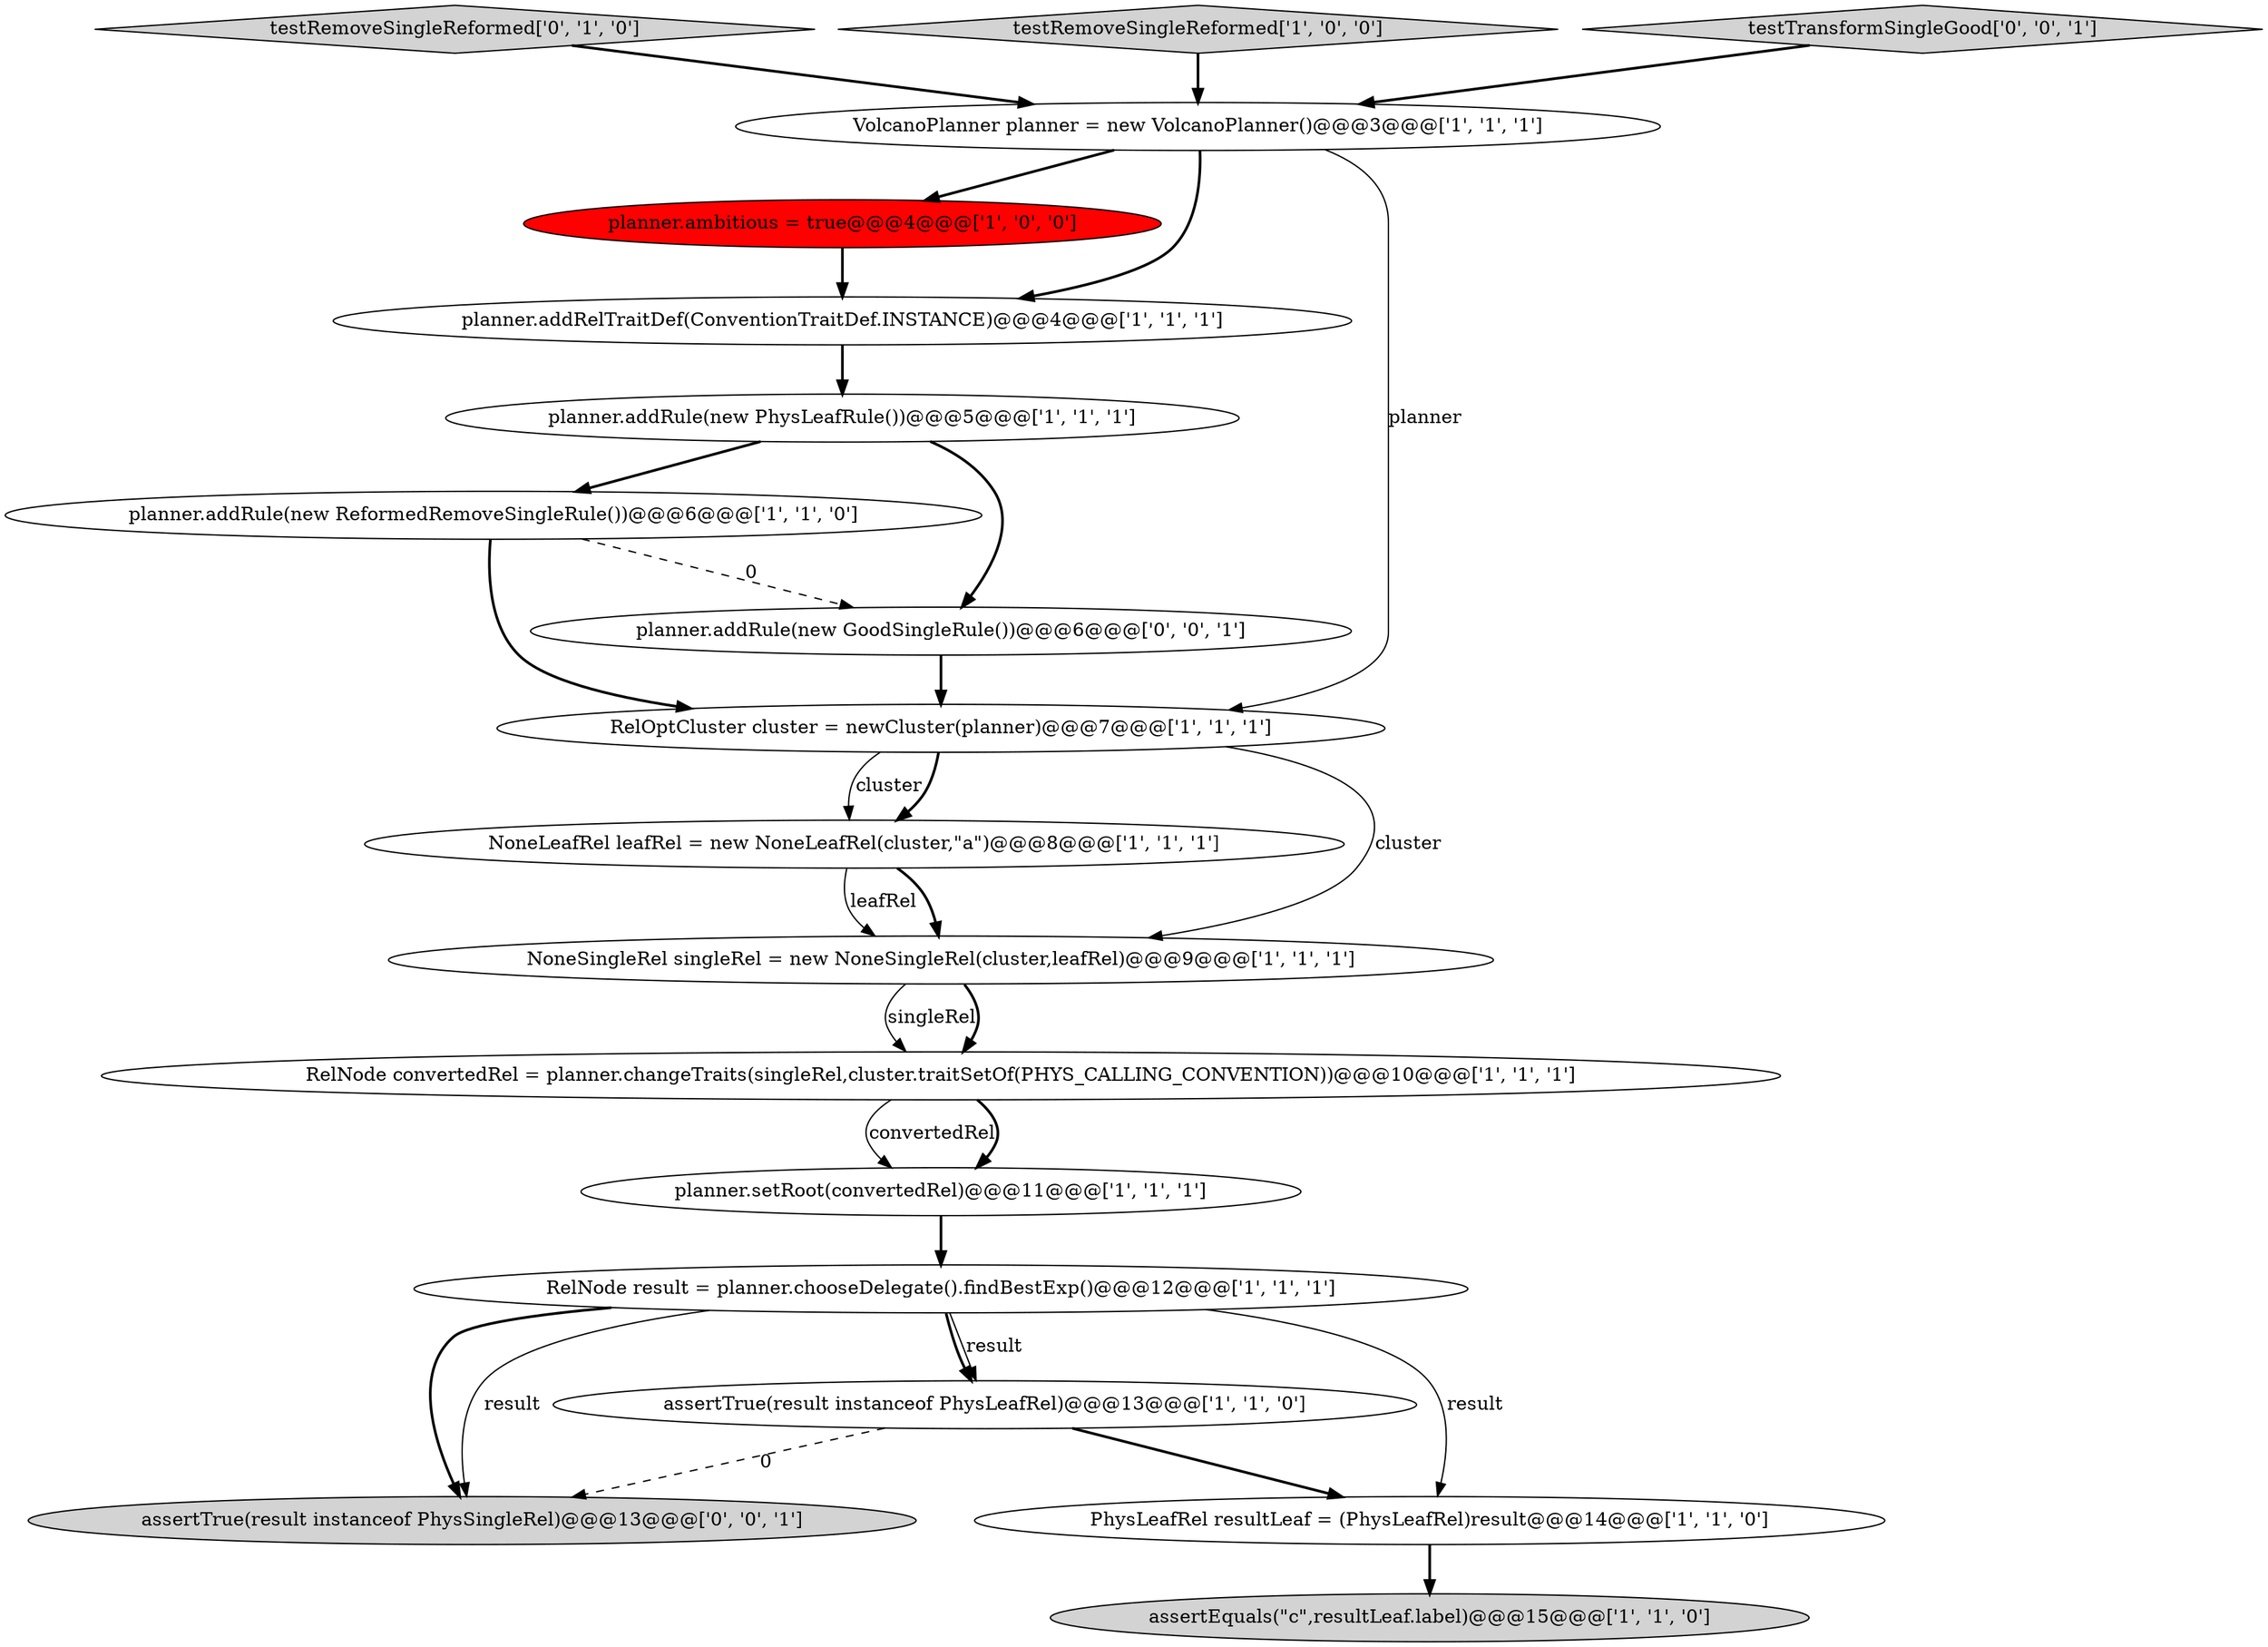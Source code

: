 digraph {
18 [style = filled, label = "assertTrue(result instanceof PhysSingleRel)@@@13@@@['0', '0', '1']", fillcolor = lightgray, shape = ellipse image = "AAA0AAABBB3BBB"];
13 [style = filled, label = "planner.ambitious = true@@@4@@@['1', '0', '0']", fillcolor = red, shape = ellipse image = "AAA1AAABBB1BBB"];
4 [style = filled, label = "NoneLeafRel leafRel = new NoneLeafRel(cluster,\"a\")@@@8@@@['1', '1', '1']", fillcolor = white, shape = ellipse image = "AAA0AAABBB1BBB"];
1 [style = filled, label = "RelNode result = planner.chooseDelegate().findBestExp()@@@12@@@['1', '1', '1']", fillcolor = white, shape = ellipse image = "AAA0AAABBB1BBB"];
0 [style = filled, label = "planner.setRoot(convertedRel)@@@11@@@['1', '1', '1']", fillcolor = white, shape = ellipse image = "AAA0AAABBB1BBB"];
10 [style = filled, label = "PhysLeafRel resultLeaf = (PhysLeafRel)result@@@14@@@['1', '1', '0']", fillcolor = white, shape = ellipse image = "AAA0AAABBB1BBB"];
7 [style = filled, label = "RelNode convertedRel = planner.changeTraits(singleRel,cluster.traitSetOf(PHYS_CALLING_CONVENTION))@@@10@@@['1', '1', '1']", fillcolor = white, shape = ellipse image = "AAA0AAABBB1BBB"];
2 [style = filled, label = "planner.addRule(new PhysLeafRule())@@@5@@@['1', '1', '1']", fillcolor = white, shape = ellipse image = "AAA0AAABBB1BBB"];
8 [style = filled, label = "assertTrue(result instanceof PhysLeafRel)@@@13@@@['1', '1', '0']", fillcolor = white, shape = ellipse image = "AAA0AAABBB1BBB"];
15 [style = filled, label = "testRemoveSingleReformed['0', '1', '0']", fillcolor = lightgray, shape = diamond image = "AAA0AAABBB2BBB"];
5 [style = filled, label = "testRemoveSingleReformed['1', '0', '0']", fillcolor = lightgray, shape = diamond image = "AAA0AAABBB1BBB"];
3 [style = filled, label = "RelOptCluster cluster = newCluster(planner)@@@7@@@['1', '1', '1']", fillcolor = white, shape = ellipse image = "AAA0AAABBB1BBB"];
9 [style = filled, label = "planner.addRelTraitDef(ConventionTraitDef.INSTANCE)@@@4@@@['1', '1', '1']", fillcolor = white, shape = ellipse image = "AAA0AAABBB1BBB"];
14 [style = filled, label = "NoneSingleRel singleRel = new NoneSingleRel(cluster,leafRel)@@@9@@@['1', '1', '1']", fillcolor = white, shape = ellipse image = "AAA0AAABBB1BBB"];
17 [style = filled, label = "testTransformSingleGood['0', '0', '1']", fillcolor = lightgray, shape = diamond image = "AAA0AAABBB3BBB"];
12 [style = filled, label = "planner.addRule(new ReformedRemoveSingleRule())@@@6@@@['1', '1', '0']", fillcolor = white, shape = ellipse image = "AAA0AAABBB1BBB"];
11 [style = filled, label = "VolcanoPlanner planner = new VolcanoPlanner()@@@3@@@['1', '1', '1']", fillcolor = white, shape = ellipse image = "AAA0AAABBB1BBB"];
16 [style = filled, label = "planner.addRule(new GoodSingleRule())@@@6@@@['0', '0', '1']", fillcolor = white, shape = ellipse image = "AAA0AAABBB3BBB"];
6 [style = filled, label = "assertEquals(\"c\",resultLeaf.label)@@@15@@@['1', '1', '0']", fillcolor = lightgray, shape = ellipse image = "AAA0AAABBB1BBB"];
16->3 [style = bold, label=""];
8->10 [style = bold, label=""];
4->14 [style = bold, label=""];
1->8 [style = bold, label=""];
3->4 [style = solid, label="cluster"];
7->0 [style = solid, label="convertedRel"];
12->16 [style = dashed, label="0"];
9->2 [style = bold, label=""];
1->18 [style = bold, label=""];
7->0 [style = bold, label=""];
1->8 [style = solid, label="result"];
11->9 [style = bold, label=""];
14->7 [style = solid, label="singleRel"];
3->4 [style = bold, label=""];
10->6 [style = bold, label=""];
2->12 [style = bold, label=""];
1->18 [style = solid, label="result"];
1->10 [style = solid, label="result"];
14->7 [style = bold, label=""];
11->3 [style = solid, label="planner"];
15->11 [style = bold, label=""];
0->1 [style = bold, label=""];
11->13 [style = bold, label=""];
4->14 [style = solid, label="leafRel"];
8->18 [style = dashed, label="0"];
5->11 [style = bold, label=""];
12->3 [style = bold, label=""];
13->9 [style = bold, label=""];
3->14 [style = solid, label="cluster"];
17->11 [style = bold, label=""];
2->16 [style = bold, label=""];
}
